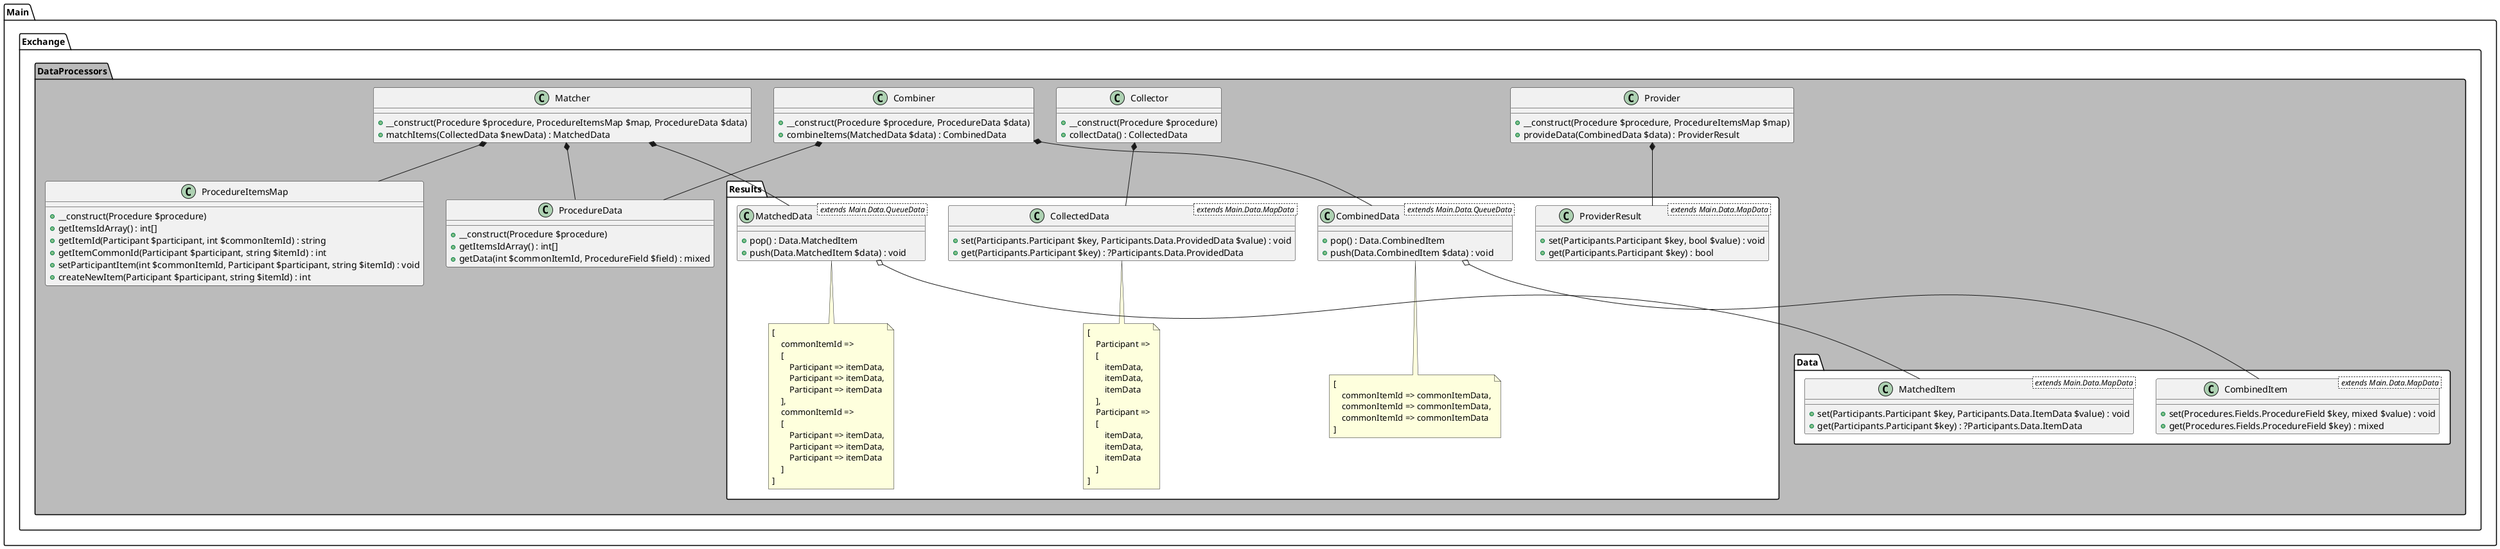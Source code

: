 @startuml

namespace Main.Exchange.DataProcessors #BBB {
    class Collector {
        +__construct(Procedure $procedure)
        +collectData() : CollectedData
    }

    class Matcher {
        +__construct(Procedure $procedure, ProcedureItemsMap $map, ProcedureData $data)
        +matchItems(CollectedData $newData) : MatchedData
    }

    class Combiner {
        +__construct(Procedure $procedure, ProcedureData $data)
        +combineItems(MatchedData $data) : CombinedData
    }

    class Provider {
        +__construct(Procedure $procedure, ProcedureItemsMap $map)
        +provideData(CombinedData $data) : ProviderResult
    }

    class ProcedureItemsMap {
        +__construct(Procedure $procedure)
        +getItemsIdArray() : int[]
        +getItemId(Participant $participant, int $commonItemId) : string
        +getItemCommonId(Participant $participant, string $itemId) : int
        +setParticipantItem(int $commonItemId, Participant $participant, string $itemId) : void
        +createNewItem(Participant $participant, string $itemId) : int
    }

    class ProcedureData {
        +__construct(Procedure $procedure)
        +getItemsIdArray() : int[]
        +getData(int $commonItemId, ProcedureField $field) : mixed
    }
    /' ------------------------------------------- '/
    /' ----------------- Results ----------------- '/
    /' ------------------------------------------- '/
    namespace Results #FFF {
        /' ---------------------------- '/
        /' ------- CollectedData ------ '/
        /' ---------------------------- '/
        class CollectedData < extends Main.Data.MapData > {
            +set(Participants.Participant $key, Participants.Data.ProvidedData $value) : void
            +get(Participants.Participant $key) : ?Participants.Data.ProvidedData
        }

        note bottom of CollectedData
        [
            Participant =>
            [
                itemData,
                itemData,
                itemData
            ],
            Participant =>
            [
                itemData,
                itemData,
                itemData
            ]
        ]
        endnote
        /' ---------------------------- '/
        /' ------- MatchedData ------ '/
        /' ---------------------------- '/
        class MatchedData < extends Main.Data.QueueData > {
            +pop() : Data.MatchedItem
            +push(Data.MatchedItem $data) : void
        }

        note bottom of MatchedData
        [
            commonItemId =>
            [
                Participant => itemData,
                Participant => itemData,
                Participant => itemData
            ],
            commonItemId =>
            [
                Participant => itemData,
                Participant => itemData,
                Participant => itemData
            ]
        ]
        endnote
        /' ---------------------------- '/
        /' ------- CombinedData ------- '/
        /' ---------------------------- '/
        class CombinedData < extends Main.Data.QueueData > {
            +pop() : Data.CombinedItem
            +push(Data.CombinedItem $data) : void
        }

        note bottom of CombinedData
        [
            commonItemId => commonItemData,
            commonItemId => commonItemData,
            commonItemId => commonItemData
        ]
        endnote
        /' ---------------------------- '/
        /' ------ ProviderResult ------ '/
        /' ---------------------------- '/
        class ProviderResult < extends Main.Data.MapData > {
            +set(Participants.Participant $key, bool $value) : void
            +get(Participants.Participant $key) : bool
        }
    }
    /' ------------------------------------------- '/
    /' ------------------ Data ------------------- '/
    /' ------------------------------------------- '/
    namespace Data #FFF {
        class MatchedItem < extends Main.Data.MapData > {
            +set(Participants.Participant $key, Participants.Data.ItemData $value) : void
            +get(Participants.Participant $key) : ?Participants.Data.ItemData
        }

        class CombinedItem < extends Main.Data.MapData > {
            +set(Procedures.Fields.ProcedureField $key, mixed $value) : void
            +get(Procedures.Fields.ProcedureField $key) : mixed
        }
    }
    /' ------------------------------------------- '/
    /' ---------------- Relations ---------------- '/
    /' ------------------------------------------- '/
    Collector   *-- Main.Exchange.DataProcessors.Results.CollectedData
    Matcher     *-- Main.Exchange.DataProcessors.Results.MatchedData
    Combiner    *-- Main.Exchange.DataProcessors.Results.CombinedData
    Provider    *-- Main.Exchange.DataProcessors.Results.ProviderResult

    Main.Exchange.DataProcessors.Results.MatchedData    o-- Main.Exchange.DataProcessors.Data.MatchedItem
    Main.Exchange.DataProcessors.Results.CombinedData   o-- Main.Exchange.DataProcessors.Data.CombinedItem

    Matcher     *-- ProcedureItemsMap
    Matcher     *-- ProcedureData
    Combiner    *-- ProcedureData
}

@enduml